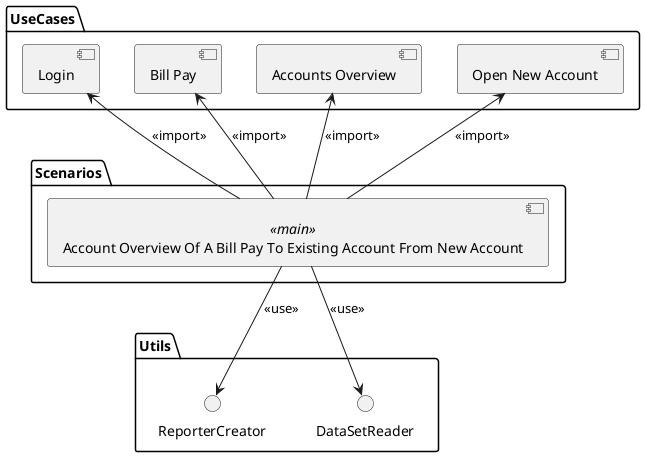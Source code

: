 @startuml OVERVIEW_OF_A_BILL_PAY_TO_EXISTING_ACCOUNT_COMPONENTS
skinparam componentStyle uml2

package "Scenarios" {
    component "Account Overview Of A Bill Pay To Existing Account From New Account" <<main>> as overview_of_a_billpay_to_account_scenario
}

package "UseCases" {
    component "Open New Account" as open_account_usecase
    component "Bill Pay" as billpay_usecase
    component "Accounts Overview" as overview_to_account_usecase
    component "Login" as login
}

package "Utils" {
    interface "ReporterCreator" as reporter
    interface "DataSetReader" as dataset_reader
}

overview_of_a_billpay_to_account_scenario -up-> open_account_usecase: <<import>>
overview_of_a_billpay_to_account_scenario -up-> overview_to_account_usecase: <<import>>
overview_of_a_billpay_to_account_scenario -up-> billpay_usecase: <<import>>
overview_of_a_billpay_to_account_scenario -up-> login: <<import>>
overview_of_a_billpay_to_account_scenario -down-> reporter: <<use>>
overview_of_a_billpay_to_account_scenario -down-> dataset_reader: <<use>>
@enduml